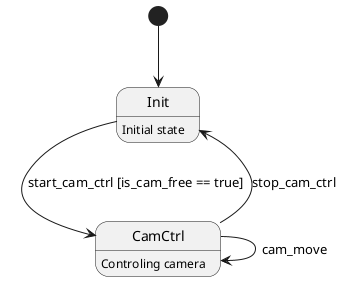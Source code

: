 @startuml "cam controller state"


[*] --> Init
Init : Initial state
CamCtrl : Controling camera
Init --> CamCtrl : start_cam_ctrl [is_cam_free == true]
CamCtrl --> CamCtrl : cam_move
CamCtrl --> Init : stop_cam_ctrl


@enduml
